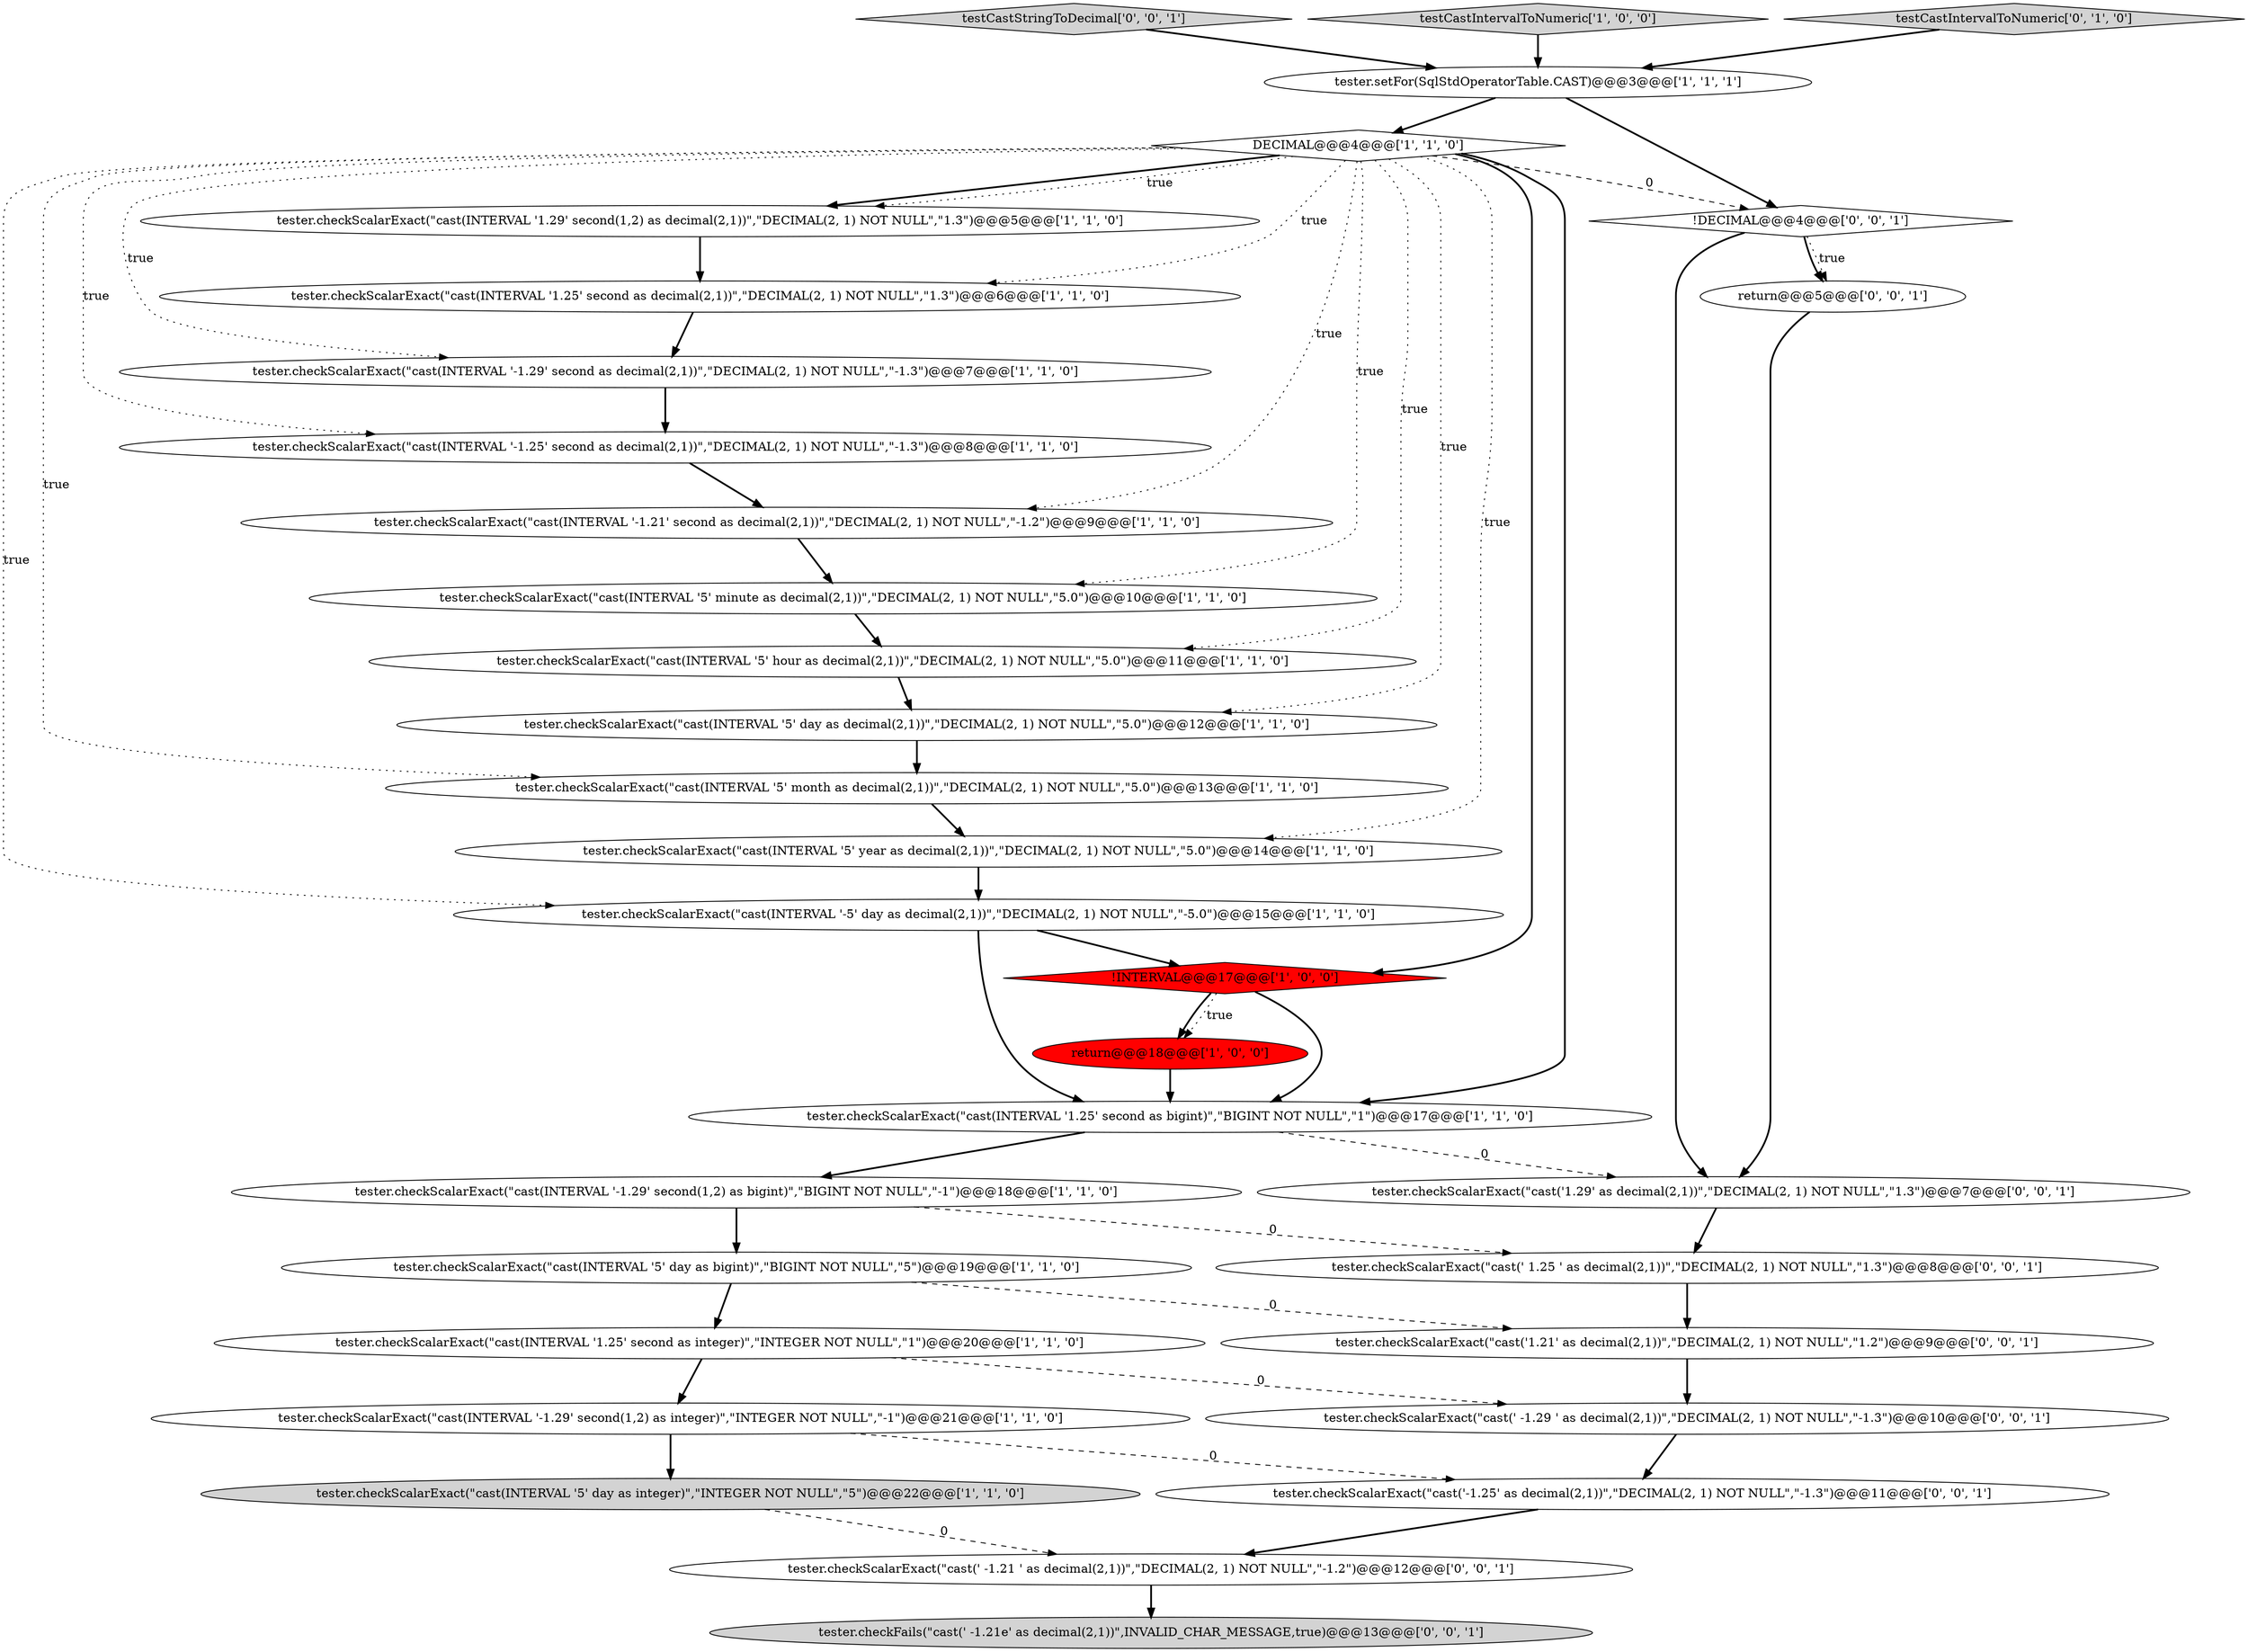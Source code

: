 digraph {
17 [style = filled, label = "tester.checkScalarExact(\"cast(INTERVAL '1.25' second as bigint)\",\"BIGINT NOT NULL\",\"1\")@@@17@@@['1', '1', '0']", fillcolor = white, shape = ellipse image = "AAA0AAABBB1BBB"];
32 [style = filled, label = "testCastStringToDecimal['0', '0', '1']", fillcolor = lightgray, shape = diamond image = "AAA0AAABBB3BBB"];
0 [style = filled, label = "tester.checkScalarExact(\"cast(INTERVAL '5' minute as decimal(2,1))\",\"DECIMAL(2, 1) NOT NULL\",\"5.0\")@@@10@@@['1', '1', '0']", fillcolor = white, shape = ellipse image = "AAA0AAABBB1BBB"];
10 [style = filled, label = "tester.checkScalarExact(\"cast(INTERVAL '1.25' second as integer)\",\"INTEGER NOT NULL\",\"1\")@@@20@@@['1', '1', '0']", fillcolor = white, shape = ellipse image = "AAA0AAABBB1BBB"];
3 [style = filled, label = "tester.checkScalarExact(\"cast(INTERVAL '-5' day as decimal(2,1))\",\"DECIMAL(2, 1) NOT NULL\",\"-5.0\")@@@15@@@['1', '1', '0']", fillcolor = white, shape = ellipse image = "AAA0AAABBB1BBB"];
13 [style = filled, label = "tester.checkScalarExact(\"cast(INTERVAL '5' month as decimal(2,1))\",\"DECIMAL(2, 1) NOT NULL\",\"5.0\")@@@13@@@['1', '1', '0']", fillcolor = white, shape = ellipse image = "AAA0AAABBB1BBB"];
14 [style = filled, label = "tester.checkScalarExact(\"cast(INTERVAL '1.29' second(1,2) as decimal(2,1))\",\"DECIMAL(2, 1) NOT NULL\",\"1.3\")@@@5@@@['1', '1', '0']", fillcolor = white, shape = ellipse image = "AAA0AAABBB1BBB"];
9 [style = filled, label = "tester.checkScalarExact(\"cast(INTERVAL '5' day as integer)\",\"INTEGER NOT NULL\",\"5\")@@@22@@@['1', '1', '0']", fillcolor = lightgray, shape = ellipse image = "AAA0AAABBB1BBB"];
15 [style = filled, label = "tester.checkScalarExact(\"cast(INTERVAL '5' hour as decimal(2,1))\",\"DECIMAL(2, 1) NOT NULL\",\"5.0\")@@@11@@@['1', '1', '0']", fillcolor = white, shape = ellipse image = "AAA0AAABBB1BBB"];
26 [style = filled, label = "tester.checkFails(\"cast(' -1.21e' as decimal(2,1))\",INVALID_CHAR_MESSAGE,true)@@@13@@@['0', '0', '1']", fillcolor = lightgray, shape = ellipse image = "AAA0AAABBB3BBB"];
1 [style = filled, label = "return@@@18@@@['1', '0', '0']", fillcolor = red, shape = ellipse image = "AAA1AAABBB1BBB"];
21 [style = filled, label = "tester.checkScalarExact(\"cast(INTERVAL '-1.21' second as decimal(2,1))\",\"DECIMAL(2, 1) NOT NULL\",\"-1.2\")@@@9@@@['1', '1', '0']", fillcolor = white, shape = ellipse image = "AAA0AAABBB1BBB"];
7 [style = filled, label = "!INTERVAL@@@17@@@['1', '0', '0']", fillcolor = red, shape = diamond image = "AAA1AAABBB1BBB"];
19 [style = filled, label = "tester.setFor(SqlStdOperatorTable.CAST)@@@3@@@['1', '1', '1']", fillcolor = white, shape = ellipse image = "AAA0AAABBB1BBB"];
8 [style = filled, label = "testCastIntervalToNumeric['1', '0', '0']", fillcolor = lightgray, shape = diamond image = "AAA0AAABBB1BBB"];
12 [style = filled, label = "tester.checkScalarExact(\"cast(INTERVAL '-1.25' second as decimal(2,1))\",\"DECIMAL(2, 1) NOT NULL\",\"-1.3\")@@@8@@@['1', '1', '0']", fillcolor = white, shape = ellipse image = "AAA0AAABBB1BBB"];
28 [style = filled, label = "!DECIMAL@@@4@@@['0', '0', '1']", fillcolor = white, shape = diamond image = "AAA0AAABBB3BBB"];
22 [style = filled, label = "testCastIntervalToNumeric['0', '1', '0']", fillcolor = lightgray, shape = diamond image = "AAA0AAABBB2BBB"];
27 [style = filled, label = "tester.checkScalarExact(\"cast(' 1.25 ' as decimal(2,1))\",\"DECIMAL(2, 1) NOT NULL\",\"1.3\")@@@8@@@['0', '0', '1']", fillcolor = white, shape = ellipse image = "AAA0AAABBB3BBB"];
4 [style = filled, label = "tester.checkScalarExact(\"cast(INTERVAL '-1.29' second(1,2) as bigint)\",\"BIGINT NOT NULL\",\"-1\")@@@18@@@['1', '1', '0']", fillcolor = white, shape = ellipse image = "AAA0AAABBB1BBB"];
11 [style = filled, label = "DECIMAL@@@4@@@['1', '1', '0']", fillcolor = white, shape = diamond image = "AAA0AAABBB1BBB"];
2 [style = filled, label = "tester.checkScalarExact(\"cast(INTERVAL '1.25' second as decimal(2,1))\",\"DECIMAL(2, 1) NOT NULL\",\"1.3\")@@@6@@@['1', '1', '0']", fillcolor = white, shape = ellipse image = "AAA0AAABBB1BBB"];
25 [style = filled, label = "tester.checkScalarExact(\"cast('-1.25' as decimal(2,1))\",\"DECIMAL(2, 1) NOT NULL\",\"-1.3\")@@@11@@@['0', '0', '1']", fillcolor = white, shape = ellipse image = "AAA0AAABBB3BBB"];
31 [style = filled, label = "tester.checkScalarExact(\"cast('1.21' as decimal(2,1))\",\"DECIMAL(2, 1) NOT NULL\",\"1.2\")@@@9@@@['0', '0', '1']", fillcolor = white, shape = ellipse image = "AAA0AAABBB3BBB"];
30 [style = filled, label = "tester.checkScalarExact(\"cast(' -1.29 ' as decimal(2,1))\",\"DECIMAL(2, 1) NOT NULL\",\"-1.3\")@@@10@@@['0', '0', '1']", fillcolor = white, shape = ellipse image = "AAA0AAABBB3BBB"];
20 [style = filled, label = "tester.checkScalarExact(\"cast(INTERVAL '-1.29' second(1,2) as integer)\",\"INTEGER NOT NULL\",\"-1\")@@@21@@@['1', '1', '0']", fillcolor = white, shape = ellipse image = "AAA0AAABBB1BBB"];
5 [style = filled, label = "tester.checkScalarExact(\"cast(INTERVAL '-1.29' second as decimal(2,1))\",\"DECIMAL(2, 1) NOT NULL\",\"-1.3\")@@@7@@@['1', '1', '0']", fillcolor = white, shape = ellipse image = "AAA0AAABBB1BBB"];
16 [style = filled, label = "tester.checkScalarExact(\"cast(INTERVAL '5' day as decimal(2,1))\",\"DECIMAL(2, 1) NOT NULL\",\"5.0\")@@@12@@@['1', '1', '0']", fillcolor = white, shape = ellipse image = "AAA0AAABBB1BBB"];
6 [style = filled, label = "tester.checkScalarExact(\"cast(INTERVAL '5' year as decimal(2,1))\",\"DECIMAL(2, 1) NOT NULL\",\"5.0\")@@@14@@@['1', '1', '0']", fillcolor = white, shape = ellipse image = "AAA0AAABBB1BBB"];
24 [style = filled, label = "tester.checkScalarExact(\"cast('1.29' as decimal(2,1))\",\"DECIMAL(2, 1) NOT NULL\",\"1.3\")@@@7@@@['0', '0', '1']", fillcolor = white, shape = ellipse image = "AAA0AAABBB3BBB"];
23 [style = filled, label = "tester.checkScalarExact(\"cast(' -1.21 ' as decimal(2,1))\",\"DECIMAL(2, 1) NOT NULL\",\"-1.2\")@@@12@@@['0', '0', '1']", fillcolor = white, shape = ellipse image = "AAA0AAABBB3BBB"];
29 [style = filled, label = "return@@@5@@@['0', '0', '1']", fillcolor = white, shape = ellipse image = "AAA0AAABBB3BBB"];
18 [style = filled, label = "tester.checkScalarExact(\"cast(INTERVAL '5' day as bigint)\",\"BIGINT NOT NULL\",\"5\")@@@19@@@['1', '1', '0']", fillcolor = white, shape = ellipse image = "AAA0AAABBB1BBB"];
28->29 [style = bold, label=""];
6->3 [style = bold, label=""];
16->13 [style = bold, label=""];
10->20 [style = bold, label=""];
7->1 [style = bold, label=""];
7->17 [style = bold, label=""];
21->0 [style = bold, label=""];
22->19 [style = bold, label=""];
11->14 [style = bold, label=""];
20->9 [style = bold, label=""];
17->24 [style = dashed, label="0"];
12->21 [style = bold, label=""];
8->19 [style = bold, label=""];
25->23 [style = bold, label=""];
11->12 [style = dotted, label="true"];
11->14 [style = dotted, label="true"];
23->26 [style = bold, label=""];
27->31 [style = bold, label=""];
30->25 [style = bold, label=""];
4->27 [style = dashed, label="0"];
19->11 [style = bold, label=""];
4->18 [style = bold, label=""];
11->5 [style = dotted, label="true"];
11->13 [style = dotted, label="true"];
32->19 [style = bold, label=""];
15->16 [style = bold, label=""];
9->23 [style = dashed, label="0"];
0->15 [style = bold, label=""];
1->17 [style = bold, label=""];
28->29 [style = dotted, label="true"];
11->28 [style = dashed, label="0"];
11->2 [style = dotted, label="true"];
10->30 [style = dashed, label="0"];
18->10 [style = bold, label=""];
5->12 [style = bold, label=""];
3->7 [style = bold, label=""];
20->25 [style = dashed, label="0"];
11->6 [style = dotted, label="true"];
11->0 [style = dotted, label="true"];
31->30 [style = bold, label=""];
28->24 [style = bold, label=""];
11->16 [style = dotted, label="true"];
11->17 [style = bold, label=""];
3->17 [style = bold, label=""];
14->2 [style = bold, label=""];
19->28 [style = bold, label=""];
11->21 [style = dotted, label="true"];
13->6 [style = bold, label=""];
11->15 [style = dotted, label="true"];
29->24 [style = bold, label=""];
11->3 [style = dotted, label="true"];
7->1 [style = dotted, label="true"];
18->31 [style = dashed, label="0"];
24->27 [style = bold, label=""];
17->4 [style = bold, label=""];
11->7 [style = bold, label=""];
2->5 [style = bold, label=""];
}
